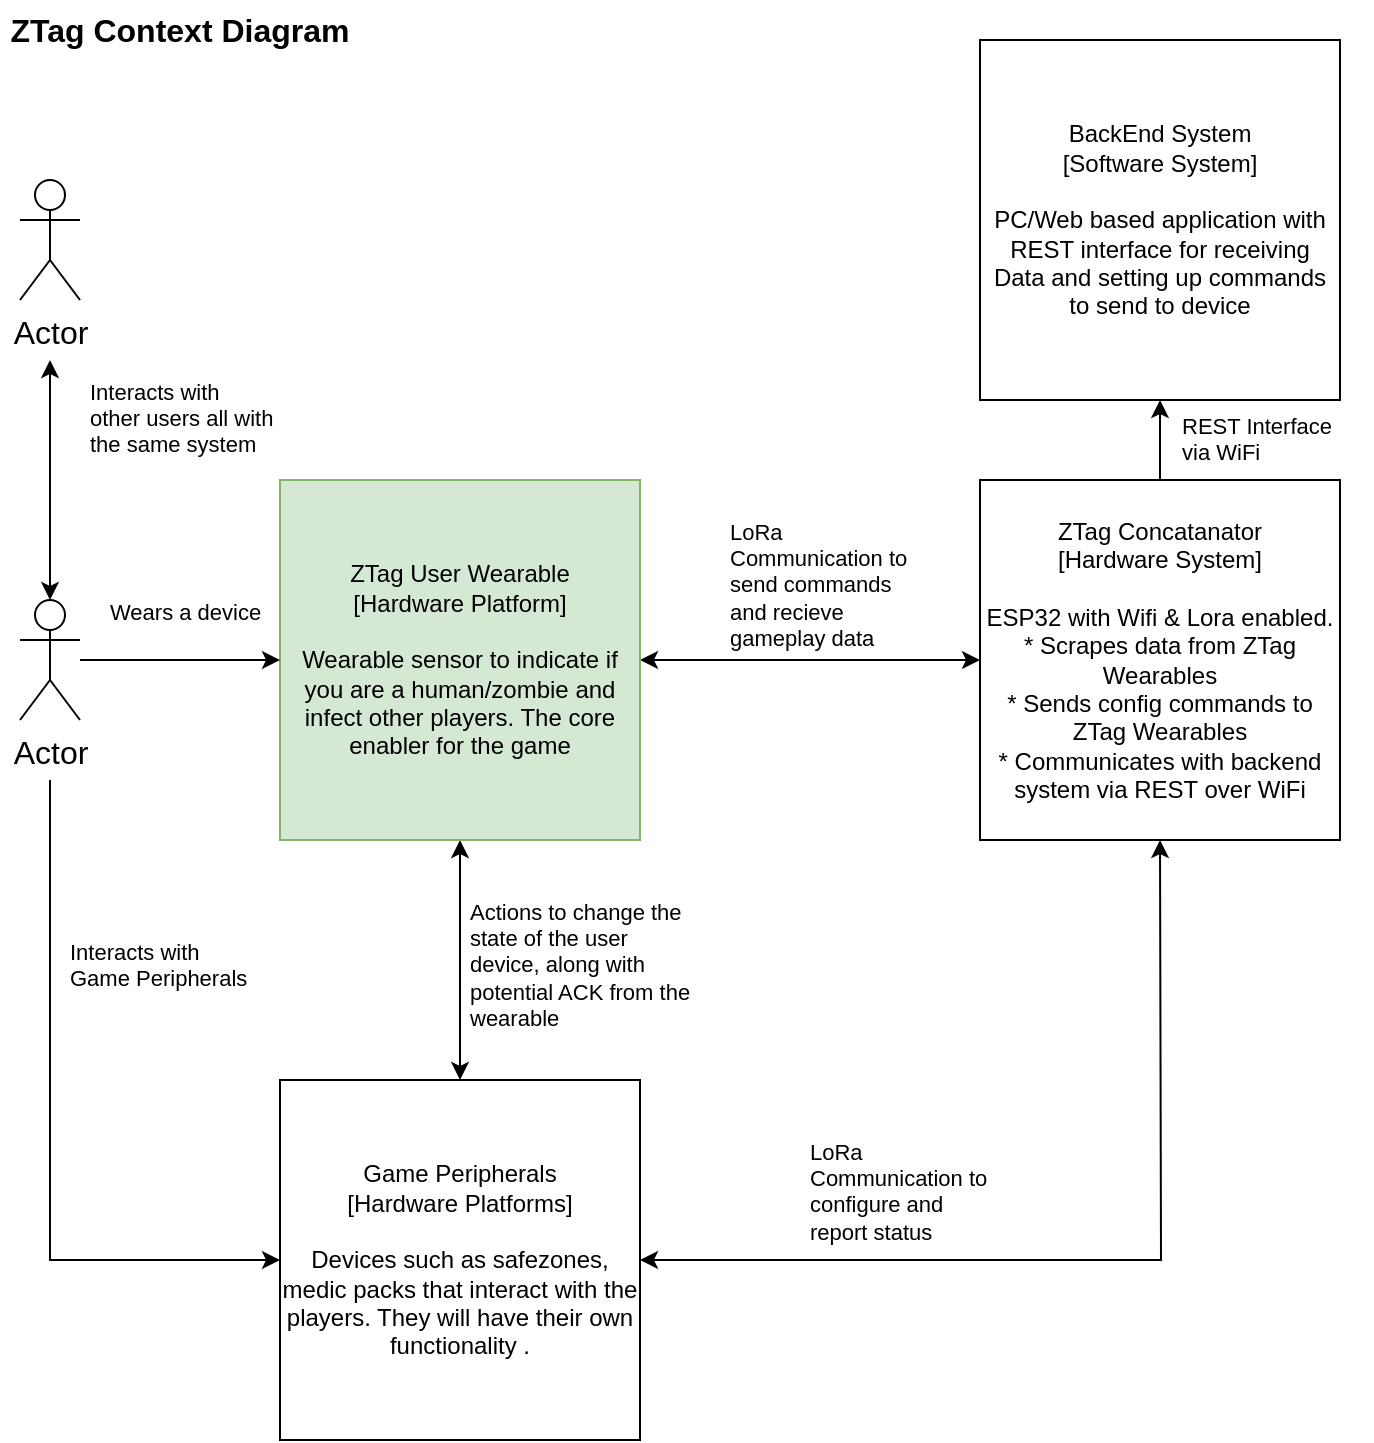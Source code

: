 <mxfile version="21.0.2" type="github"><diagram id="C5RBs43oDa-KdzZeNtuy" name="Page-1"><mxGraphModel dx="2074" dy="1078" grid="1" gridSize="10" guides="1" tooltips="1" connect="1" arrows="1" fold="1" page="1" pageScale="1" pageWidth="827" pageHeight="1169" math="0" shadow="0"><root><mxCell id="WIyWlLk6GJQsqaUBKTNV-0"/><mxCell id="WIyWlLk6GJQsqaUBKTNV-1" parent="WIyWlLk6GJQsqaUBKTNV-0"/><mxCell id="bzTmIngeiUGLfr8qNizR-3" value="" style="edgeStyle=orthogonalEdgeStyle;rounded=0;orthogonalLoop=1;jettySize=auto;html=1;entryX=0;entryY=0.5;entryDx=0;entryDy=0;startArrow=classic;startFill=1;" parent="WIyWlLk6GJQsqaUBKTNV-1" source="bzTmIngeiUGLfr8qNizR-0" edge="1"><mxGeometry relative="1" as="geometry"><mxPoint x="590" y="350" as="targetPoint"/></mxGeometry></mxCell><mxCell id="bzTmIngeiUGLfr8qNizR-8" value="" style="edgeStyle=orthogonalEdgeStyle;rounded=0;orthogonalLoop=1;jettySize=auto;html=1;fontSize=11;startArrow=classic;startFill=1;" parent="WIyWlLk6GJQsqaUBKTNV-1" source="bzTmIngeiUGLfr8qNizR-0" target="bzTmIngeiUGLfr8qNizR-7" edge="1"><mxGeometry relative="1" as="geometry"/></mxCell><mxCell id="bzTmIngeiUGLfr8qNizR-0" value="&lt;div&gt;ZTag User Wearable&lt;/div&gt;&lt;div&gt;[Hardware Platform]&lt;/div&gt;&lt;div&gt;&lt;br&gt;&lt;/div&gt;&lt;div&gt;Wearable sensor to indicate if you are a human/zombie and infect other players. The core enabler for the game&lt;br&gt;&lt;/div&gt;" style="whiteSpace=wrap;html=1;aspect=fixed;fillColor=#d5e8d4;strokeColor=#82b366;" parent="WIyWlLk6GJQsqaUBKTNV-1" vertex="1"><mxGeometry x="240" y="260" width="180" height="180" as="geometry"/></mxCell><mxCell id="1lsf7hvew3OrtvbVhYzL-1" style="edgeStyle=orthogonalEdgeStyle;rounded=0;orthogonalLoop=1;jettySize=auto;html=1;" parent="WIyWlLk6GJQsqaUBKTNV-1" source="bzTmIngeiUGLfr8qNizR-1" target="1lsf7hvew3OrtvbVhYzL-0" edge="1"><mxGeometry relative="1" as="geometry"/></mxCell><mxCell id="bzTmIngeiUGLfr8qNizR-1" value="&lt;div&gt;ZTag Concatanator&lt;br&gt;&lt;/div&gt;&lt;div&gt;[Hardware System]&lt;/div&gt;&lt;div&gt;&lt;br&gt;&lt;/div&gt;&lt;div&gt;ESP32 with Wifi &amp;amp; Lora enabled. * Scrapes data from ZTag Wearables &lt;br&gt;&lt;/div&gt;&lt;div&gt;* Sends config commands to ZTag Wearables&lt;/div&gt;&lt;div&gt;* Communicates with backend system via REST over WiFi&lt;br&gt;&lt;/div&gt;" style="whiteSpace=wrap;html=1;aspect=fixed;" parent="WIyWlLk6GJQsqaUBKTNV-1" vertex="1"><mxGeometry x="590" y="260" width="180" height="180" as="geometry"/></mxCell><mxCell id="bzTmIngeiUGLfr8qNizR-6" value="&lt;div style=&quot;font-size: 11px;&quot;&gt;LoRa Communication to send commands and recieve gameplay data&lt;/div&gt;&lt;div style=&quot;font-size: 11px;&quot;&gt;&lt;br&gt;&lt;/div&gt;&lt;div style=&quot;font-size: 11px;&quot;&gt;&lt;br style=&quot;font-size: 11px;&quot;&gt;&lt;br style=&quot;font-size: 11px;&quot;&gt;&lt;/div&gt;" style="text;html=1;strokeColor=none;fillColor=none;spacing=5;spacingTop=-20;whiteSpace=wrap;overflow=hidden;rounded=0;fontSize=11;" parent="WIyWlLk6GJQsqaUBKTNV-1" vertex="1"><mxGeometry x="460" y="290" width="100" height="60" as="geometry"/></mxCell><mxCell id="bzTmIngeiUGLfr8qNizR-9" style="edgeStyle=orthogonalEdgeStyle;rounded=0;orthogonalLoop=1;jettySize=auto;html=1;fontSize=11;startArrow=classic;startFill=1;" parent="WIyWlLk6GJQsqaUBKTNV-1" source="bzTmIngeiUGLfr8qNizR-7" edge="1"><mxGeometry relative="1" as="geometry"><mxPoint x="680" y="440" as="targetPoint"/></mxGeometry></mxCell><mxCell id="bzTmIngeiUGLfr8qNizR-7" value="&lt;div&gt;Game Peripherals&lt;/div&gt;&lt;div&gt;[Hardware Platforms]&lt;/div&gt;&lt;div&gt;&lt;br&gt;&lt;/div&gt;&lt;div&gt;Devices such as safezones, medic packs that interact with the players. They will have their own functionality .&lt;br&gt;&lt;/div&gt;" style="whiteSpace=wrap;html=1;aspect=fixed;" parent="WIyWlLk6GJQsqaUBKTNV-1" vertex="1"><mxGeometry x="240" y="560" width="180" height="180" as="geometry"/></mxCell><mxCell id="bzTmIngeiUGLfr8qNizR-10" value="&lt;div style=&quot;font-size: 11px;&quot;&gt;LoRa Communication to configure and report status&lt;br&gt;&lt;/div&gt;&lt;div style=&quot;font-size: 11px;&quot;&gt;&lt;br style=&quot;font-size: 11px;&quot;&gt;&lt;br style=&quot;font-size: 11px;&quot;&gt;&lt;/div&gt;" style="text;html=1;strokeColor=none;fillColor=none;spacing=5;spacingTop=-20;whiteSpace=wrap;overflow=hidden;rounded=0;fontSize=11;" parent="WIyWlLk6GJQsqaUBKTNV-1" vertex="1"><mxGeometry x="500" y="600" width="100" height="60" as="geometry"/></mxCell><mxCell id="bzTmIngeiUGLfr8qNizR-11" value="&lt;div&gt;Actions to change the state of the user device, along with potential ACK from the wearable&lt;/div&gt;" style="text;html=1;strokeColor=none;fillColor=none;spacing=5;spacingTop=-20;whiteSpace=wrap;overflow=hidden;rounded=0;fontSize=11;" parent="WIyWlLk6GJQsqaUBKTNV-1" vertex="1"><mxGeometry x="330" y="480" width="120" height="60" as="geometry"/></mxCell><mxCell id="bzTmIngeiUGLfr8qNizR-13" value="ZTag Context Diagram" style="text;html=1;strokeColor=none;fillColor=none;align=center;verticalAlign=middle;whiteSpace=wrap;rounded=0;fontSize=16;fontStyle=1" parent="WIyWlLk6GJQsqaUBKTNV-1" vertex="1"><mxGeometry x="100" y="20" width="180" height="30" as="geometry"/></mxCell><mxCell id="bzTmIngeiUGLfr8qNizR-15" style="edgeStyle=orthogonalEdgeStyle;rounded=0;orthogonalLoop=1;jettySize=auto;html=1;entryX=0;entryY=0.5;entryDx=0;entryDy=0;fontSize=16;startArrow=none;startFill=0;" parent="WIyWlLk6GJQsqaUBKTNV-1" source="bzTmIngeiUGLfr8qNizR-14" target="bzTmIngeiUGLfr8qNizR-0" edge="1"><mxGeometry relative="1" as="geometry"><Array as="points"><mxPoint x="170" y="350"/><mxPoint x="170" y="350"/></Array></mxGeometry></mxCell><mxCell id="bzTmIngeiUGLfr8qNizR-19" style="edgeStyle=orthogonalEdgeStyle;rounded=0;orthogonalLoop=1;jettySize=auto;html=1;entryX=0;entryY=0.5;entryDx=0;entryDy=0;fontSize=16;startArrow=none;startFill=0;" parent="WIyWlLk6GJQsqaUBKTNV-1" target="bzTmIngeiUGLfr8qNizR-7" edge="1"><mxGeometry relative="1" as="geometry"><mxPoint x="125" y="410" as="sourcePoint"/><Array as="points"><mxPoint x="125" y="650"/></Array></mxGeometry></mxCell><mxCell id="bzTmIngeiUGLfr8qNizR-23" style="edgeStyle=orthogonalEdgeStyle;rounded=0;orthogonalLoop=1;jettySize=auto;html=1;fontSize=16;startArrow=classic;startFill=1;" parent="WIyWlLk6GJQsqaUBKTNV-1" source="bzTmIngeiUGLfr8qNizR-14" edge="1"><mxGeometry relative="1" as="geometry"><mxPoint x="125" y="200" as="targetPoint"/></mxGeometry></mxCell><mxCell id="bzTmIngeiUGLfr8qNizR-14" value="Actor" style="shape=umlActor;verticalLabelPosition=bottom;verticalAlign=top;html=1;outlineConnect=0;fontSize=16;" parent="WIyWlLk6GJQsqaUBKTNV-1" vertex="1"><mxGeometry x="110" y="320" width="30" height="60" as="geometry"/></mxCell><mxCell id="bzTmIngeiUGLfr8qNizR-17" value="Wears a device" style="text;html=1;strokeColor=none;fillColor=none;spacing=5;spacingTop=-20;whiteSpace=wrap;overflow=hidden;rounded=0;fontSize=11;" parent="WIyWlLk6GJQsqaUBKTNV-1" vertex="1"><mxGeometry x="150" y="330" width="100" height="20" as="geometry"/></mxCell><mxCell id="bzTmIngeiUGLfr8qNizR-21" value="Interacts with Game Peripherals" style="text;html=1;strokeColor=none;fillColor=none;spacing=5;spacingTop=-20;whiteSpace=wrap;overflow=hidden;rounded=0;fontSize=11;" parent="WIyWlLk6GJQsqaUBKTNV-1" vertex="1"><mxGeometry x="130" y="500" width="100" height="20" as="geometry"/></mxCell><mxCell id="bzTmIngeiUGLfr8qNizR-22" value="Actor" style="shape=umlActor;verticalLabelPosition=bottom;verticalAlign=top;html=1;outlineConnect=0;fontSize=16;" parent="WIyWlLk6GJQsqaUBKTNV-1" vertex="1"><mxGeometry x="110" y="110" width="30" height="60" as="geometry"/></mxCell><mxCell id="bzTmIngeiUGLfr8qNizR-24" value="Interacts with other users all with the same system" style="text;html=1;strokeColor=none;fillColor=none;spacing=5;spacingTop=-20;whiteSpace=wrap;overflow=hidden;rounded=0;fontSize=11;" parent="WIyWlLk6GJQsqaUBKTNV-1" vertex="1"><mxGeometry x="140" y="220" width="100" height="60" as="geometry"/></mxCell><mxCell id="1lsf7hvew3OrtvbVhYzL-0" value="&lt;div&gt;BackEnd System&lt;/div&gt;&lt;div&gt;[Software System]&lt;/div&gt;&lt;div&gt;&lt;br&gt;&lt;/div&gt;&lt;div&gt;PC/Web based application with REST interface for receiving Data and setting up commands to send to device&lt;br&gt;&lt;/div&gt;" style="whiteSpace=wrap;html=1;aspect=fixed;" parent="WIyWlLk6GJQsqaUBKTNV-1" vertex="1"><mxGeometry x="590" y="40" width="180" height="180" as="geometry"/></mxCell><mxCell id="dm3J2x58rn8K66EnD2Lf-0" value="REST Interface via WiFi" style="text;html=1;strokeColor=none;fillColor=none;spacing=5;spacingTop=-20;whiteSpace=wrap;overflow=hidden;rounded=0;fontSize=11;" vertex="1" parent="WIyWlLk6GJQsqaUBKTNV-1"><mxGeometry x="686" y="237" width="100" height="60" as="geometry"/></mxCell></root></mxGraphModel></diagram></mxfile>